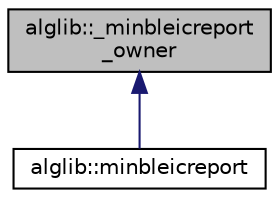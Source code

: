 digraph "alglib::_minbleicreport_owner"
{
  edge [fontname="Helvetica",fontsize="10",labelfontname="Helvetica",labelfontsize="10"];
  node [fontname="Helvetica",fontsize="10",shape=record];
  Node0 [label="alglib::_minbleicreport\l_owner",height=0.2,width=0.4,color="black", fillcolor="grey75", style="filled", fontcolor="black"];
  Node0 -> Node1 [dir="back",color="midnightblue",fontsize="10",style="solid",fontname="Helvetica"];
  Node1 [label="alglib::minbleicreport",height=0.2,width=0.4,color="black", fillcolor="white", style="filled",URL="$classalglib_1_1minbleicreport.html"];
}
